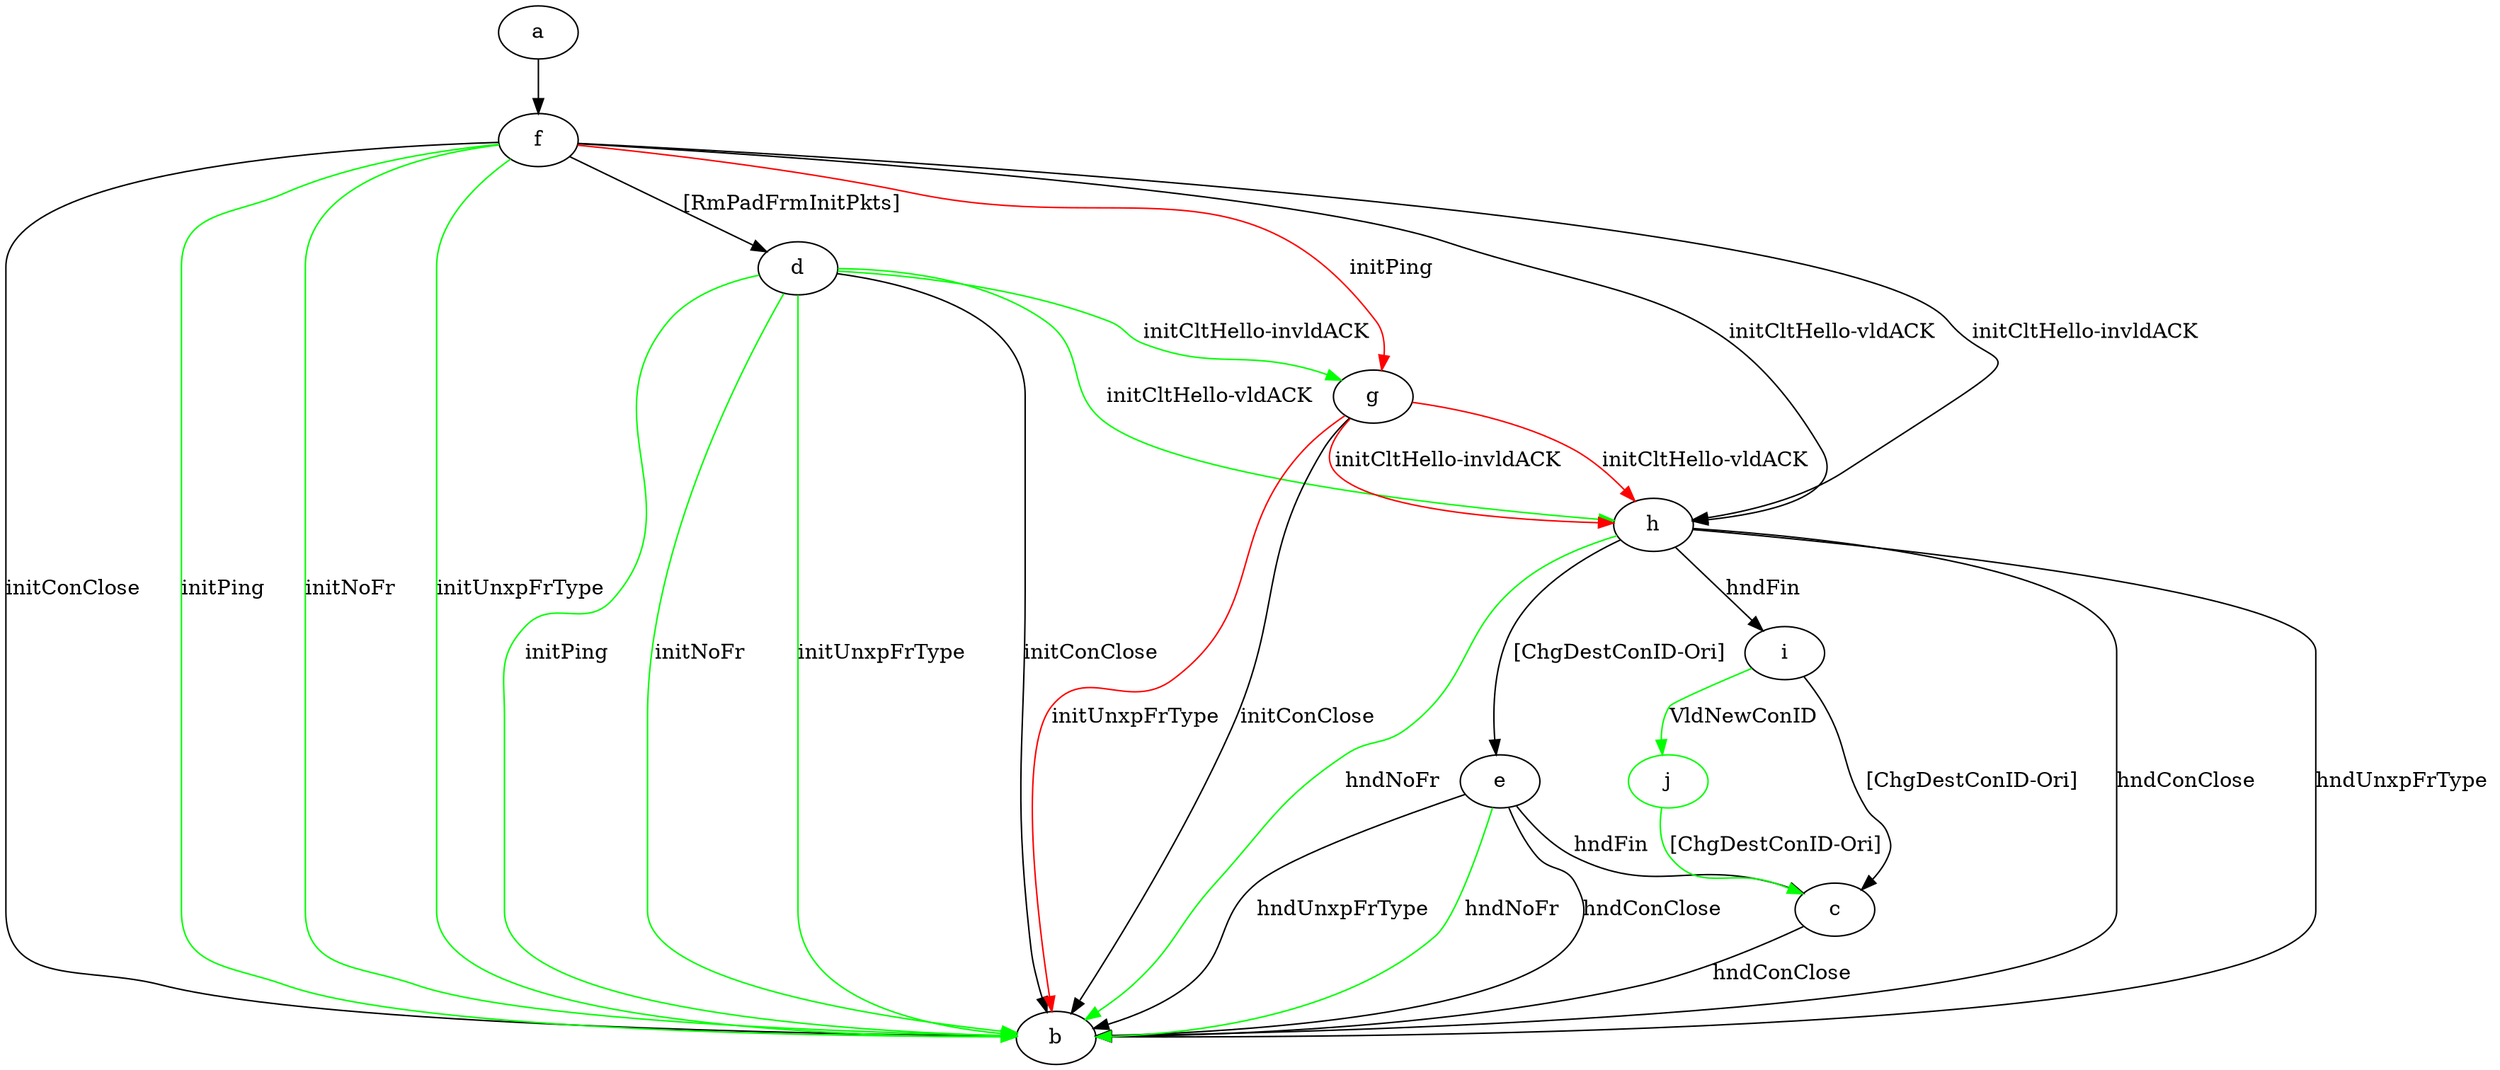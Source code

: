 digraph "" {
	a -> f	[key=0];
	c -> b	[key=0,
		label="hndConClose "];
	d -> b	[key=0,
		label="initConClose "];
	d -> b	[key=1,
		color=green,
		label="initPing "];
	d -> b	[key=2,
		color=green,
		label="initNoFr "];
	d -> b	[key=3,
		color=green,
		label="initUnxpFrType "];
	d -> g	[key=0,
		color=green,
		label="initCltHello-invldACK "];
	d -> h	[key=0,
		color=green,
		label="initCltHello-vldACK "];
	e -> b	[key=0,
		label="hndConClose "];
	e -> b	[key=1,
		label="hndUnxpFrType "];
	e -> b	[key=2,
		color=green,
		label="hndNoFr "];
	e -> c	[key=0,
		label="hndFin "];
	f -> b	[key=0,
		label="initConClose "];
	f -> b	[key=1,
		color=green,
		label="initPing "];
	f -> b	[key=2,
		color=green,
		label="initNoFr "];
	f -> b	[key=3,
		color=green,
		label="initUnxpFrType "];
	f -> d	[key=0,
		label="[RmPadFrmInitPkts] "];
	f -> g	[key=0,
		color=red,
		label="initPing "];
	f -> h	[key=0,
		label="initCltHello-vldACK "];
	f -> h	[key=1,
		label="initCltHello-invldACK "];
	g -> b	[key=0,
		label="initConClose "];
	g -> b	[key=1,
		color=red,
		label="initUnxpFrType "];
	g -> h	[key=0,
		color=red,
		label="initCltHello-vldACK "];
	g -> h	[key=1,
		color=red,
		label="initCltHello-invldACK "];
	h -> b	[key=0,
		label="hndConClose "];
	h -> b	[key=1,
		label="hndUnxpFrType "];
	h -> b	[key=2,
		color=green,
		label="hndNoFr "];
	h -> e	[key=0,
		label="[ChgDestConID-Ori] "];
	h -> i	[key=0,
		label="hndFin "];
	i -> c	[key=0,
		label="[ChgDestConID-Ori] "];
	j	[color=green];
	i -> j	[key=0,
		color=green,
		label="VldNewConID "];
	j -> c	[key=0,
		color=green,
		label="[ChgDestConID-Ori] "];
}
